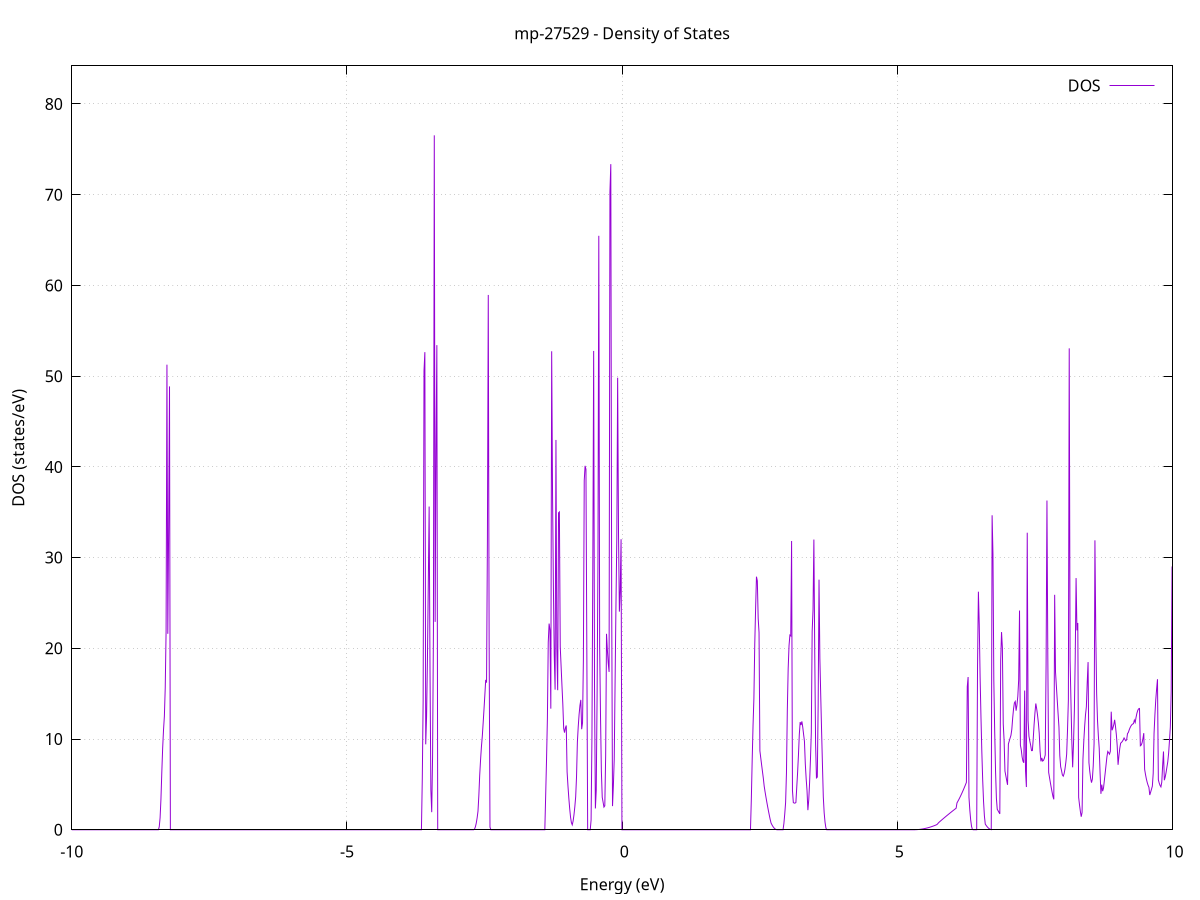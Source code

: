 set title 'mp-27529 - Density of States'
set xlabel 'Energy (eV)'
set ylabel 'DOS (states/eV)'
set grid
set xrange [-10:10]
set yrange [0:84.200]
set xzeroaxis lt -1
set terminal png size 800,600
set output 'mp-27529_dos_gnuplot.png'
plot '-' using 1:2 with lines title 'DOS'
-14.280900 0.000000
-14.265400 0.000000
-14.249800 0.000000
-14.234200 0.000000
-14.218600 0.000000
-14.203100 0.000000
-14.187500 0.000000
-14.171900 0.000000
-14.156400 0.000000
-14.140800 0.000000
-14.125200 0.000000
-14.109700 0.000000
-14.094100 0.000000
-14.078500 0.000000
-14.063000 0.000000
-14.047400 0.000000
-14.031800 0.000000
-14.016200 0.000000
-14.000700 0.000000
-13.985100 0.000000
-13.969500 0.000000
-13.954000 0.000000
-13.938400 0.000000
-13.922800 0.000000
-13.907300 0.000000
-13.891700 0.000000
-13.876100 0.000000
-13.860600 0.000000
-13.845000 0.000000
-13.829400 0.000000
-13.813800 0.000000
-13.798300 0.000000
-13.782700 0.000000
-13.767100 0.000000
-13.751600 0.000000
-13.736000 0.000000
-13.720400 0.000000
-13.704900 0.000000
-13.689300 0.000000
-13.673700 0.000000
-13.658100 0.000000
-13.642600 0.000000
-13.627000 0.000000
-13.611400 0.000000
-13.595900 0.000000
-13.580300 0.000000
-13.564700 0.000000
-13.549200 0.000000
-13.533600 0.000000
-13.518000 0.000000
-13.502500 0.000000
-13.486900 0.000000
-13.471300 0.000000
-13.455700 0.000000
-13.440200 0.000000
-13.424600 0.000000
-13.409000 0.000000
-13.393500 0.000000
-13.377900 0.000000
-13.362300 0.000000
-13.346800 0.000000
-13.331200 0.000000
-13.315600 0.000000
-13.300000 0.000000
-13.284500 0.000000
-13.268900 0.000000
-13.253300 0.000000
-13.237800 0.000000
-13.222200 0.000000
-13.206600 0.000000
-13.191100 0.000000
-13.175500 0.000000
-13.159900 0.000000
-13.144400 0.000000
-13.128800 0.000000
-13.113200 0.000000
-13.097600 0.000000
-13.082100 0.000000
-13.066500 0.000000
-13.050900 0.000000
-13.035400 0.000000
-13.019800 0.000000
-13.004200 0.000000
-12.988700 0.000000
-12.973100 0.000000
-12.957500 0.000000
-12.942000 0.000000
-12.926400 0.000000
-12.910800 0.000000
-12.895200 0.000000
-12.879700 0.000000
-12.864100 0.018400
-12.848500 2.644900
-12.833000 11.959600
-12.817400 21.234600
-12.801800 27.218000
-12.786300 38.820900
-12.770700 36.189600
-12.755100 105.733400
-12.739500 0.000000
-12.724000 0.000000
-12.708400 0.000000
-12.692800 0.000000
-12.677300 0.000000
-12.661700 0.000000
-12.646100 0.000000
-12.630600 0.000000
-12.615000 0.000000
-12.599400 0.000000
-12.583900 0.000000
-12.568300 0.000000
-12.552700 0.000000
-12.537100 0.000000
-12.521600 0.000000
-12.506000 0.000000
-12.490400 0.000000
-12.474900 0.000000
-12.459300 0.000000
-12.443700 0.000000
-12.428200 0.000000
-12.412600 0.000000
-12.397000 0.000000
-12.381400 0.000000
-12.365900 0.000000
-12.350300 0.000000
-12.334700 0.000000
-12.319200 0.000000
-12.303600 0.000000
-12.288000 0.000000
-12.272500 0.000000
-12.256900 0.000000
-12.241300 0.000000
-12.225800 0.000000
-12.210200 0.000000
-12.194600 0.000000
-12.179000 0.000000
-12.163500 0.000000
-12.147900 0.000000
-12.132300 0.000000
-12.116800 0.000000
-12.101200 0.000000
-12.085600 0.000000
-12.070100 0.000000
-12.054500 0.000000
-12.038900 0.000000
-12.023400 0.000000
-12.007800 0.000000
-11.992200 0.000000
-11.976600 0.000000
-11.961100 0.000000
-11.945500 0.000000
-11.929900 0.000000
-11.914400 0.000000
-11.898800 0.000000
-11.883200 0.000000
-11.867700 0.000000
-11.852100 0.000000
-11.836500 0.000000
-11.820900 0.000000
-11.805400 0.000000
-11.789800 0.000000
-11.774200 0.000000
-11.758700 0.000000
-11.743100 0.000000
-11.727500 0.000000
-11.712000 0.000000
-11.696400 0.000000
-11.680800 0.000000
-11.665300 0.000000
-11.649700 0.000000
-11.634100 0.000000
-11.618500 0.000000
-11.603000 0.000000
-11.587400 0.000000
-11.571800 0.000000
-11.556300 0.000000
-11.540700 0.000000
-11.525100 0.000000
-11.509600 0.000000
-11.494000 46.775500
-11.478400 26.207300
-11.462900 82.320000
-11.447300 46.715400
-11.431700 49.316100
-11.416100 135.477400
-11.400600 80.524500
-11.385000 0.000000
-11.369400 0.000000
-11.353900 0.000000
-11.338300 0.000000
-11.322700 0.000000
-11.307200 0.000000
-11.291600 0.000000
-11.276000 0.000000
-11.260400 0.000000
-11.244900 0.000000
-11.229300 0.000000
-11.213700 0.000000
-11.198200 0.000000
-11.182600 0.000000
-11.167000 0.000000
-11.151500 0.000000
-11.135900 0.000000
-11.120300 0.000000
-11.104800 0.000000
-11.089200 0.000000
-11.073600 0.000000
-11.058000 0.000000
-11.042500 0.000000
-11.026900 0.000000
-11.011300 0.000000
-10.995800 0.000000
-10.980200 0.000000
-10.964600 0.000000
-10.949100 0.000000
-10.933500 0.000000
-10.917900 0.000000
-10.902300 0.000000
-10.886800 0.000000
-10.871200 0.000000
-10.855600 0.000000
-10.840100 0.000000
-10.824500 0.000000
-10.808900 0.000000
-10.793400 0.000000
-10.777800 0.000000
-10.762200 0.000000
-10.746700 0.000000
-10.731100 0.000000
-10.715500 0.000000
-10.699900 0.000000
-10.684400 0.000000
-10.668800 0.000000
-10.653200 0.000000
-10.637700 0.000000
-10.622100 0.000000
-10.606500 0.000000
-10.591000 0.000000
-10.575400 0.000000
-10.559800 0.000000
-10.544300 0.000000
-10.528700 0.000000
-10.513100 0.000000
-10.497500 0.000000
-10.482000 0.000000
-10.466400 0.000000
-10.450800 0.000000
-10.435300 0.000000
-10.419700 0.000000
-10.404100 0.000000
-10.388600 0.000000
-10.373000 0.000000
-10.357400 0.000000
-10.341800 0.000000
-10.326300 0.000000
-10.310700 0.000000
-10.295100 0.000000
-10.279600 0.000000
-10.264000 0.000000
-10.248400 0.000000
-10.232900 0.000000
-10.217300 0.000000
-10.201700 0.000000
-10.186200 0.000000
-10.170600 0.000000
-10.155000 0.000000
-10.139400 0.000000
-10.123900 0.000000
-10.108300 0.000000
-10.092700 0.000000
-10.077200 0.000000
-10.061600 0.000000
-10.046000 0.000000
-10.030500 0.000000
-10.014900 0.000000
-9.999300 0.000000
-9.983700 0.000000
-9.968200 0.000000
-9.952600 0.000000
-9.937000 0.000000
-9.921500 0.000000
-9.905900 0.000000
-9.890300 0.000000
-9.874800 0.000000
-9.859200 0.000000
-9.843600 0.000000
-9.828100 0.000000
-9.812500 0.000000
-9.796900 0.000000
-9.781300 0.000000
-9.765800 0.000000
-9.750200 0.000000
-9.734600 0.000000
-9.719100 0.000000
-9.703500 0.000000
-9.687900 0.000000
-9.672400 0.000000
-9.656800 0.000000
-9.641200 0.000000
-9.625700 0.000000
-9.610100 0.000000
-9.594500 0.000000
-9.578900 0.000000
-9.563400 0.000000
-9.547800 0.000000
-9.532200 0.000000
-9.516700 0.000000
-9.501100 0.000000
-9.485500 0.000000
-9.470000 0.000000
-9.454400 0.000000
-9.438800 0.000000
-9.423200 0.000000
-9.407700 0.000000
-9.392100 0.000000
-9.376500 0.000000
-9.361000 0.000000
-9.345400 0.000000
-9.329800 0.000000
-9.314300 0.000000
-9.298700 0.000000
-9.283100 0.000000
-9.267600 0.000000
-9.252000 0.000000
-9.236400 0.000000
-9.220800 0.000000
-9.205300 0.000000
-9.189700 0.000000
-9.174100 0.000000
-9.158600 0.000000
-9.143000 0.000000
-9.127400 0.000000
-9.111900 0.000000
-9.096300 0.000000
-9.080700 0.000000
-9.065100 0.000000
-9.049600 0.000000
-9.034000 0.000000
-9.018400 0.000000
-9.002900 0.000000
-8.987300 0.000000
-8.971700 0.000000
-8.956200 0.000000
-8.940600 0.000000
-8.925000 0.000000
-8.909500 0.000000
-8.893900 0.000000
-8.878300 0.000000
-8.862700 0.000000
-8.847200 0.000000
-8.831600 0.000000
-8.816000 0.000000
-8.800500 0.000000
-8.784900 0.000000
-8.769300 0.000000
-8.753800 0.000000
-8.738200 0.000000
-8.722600 0.000000
-8.707100 0.000000
-8.691500 0.000000
-8.675900 0.000000
-8.660300 0.000000
-8.644800 0.000000
-8.629200 0.000000
-8.613600 0.000000
-8.598100 0.000000
-8.582500 0.000000
-8.566900 0.000000
-8.551400 0.000000
-8.535800 0.000000
-8.520200 0.000000
-8.504600 0.000000
-8.489100 0.000000
-8.473500 0.000000
-8.457900 0.000000
-8.442400 0.000000
-8.426800 0.000000
-8.411200 0.321100
-8.395700 1.314400
-8.380100 3.374100
-8.364500 6.330600
-8.349000 9.001800
-8.333400 10.990900
-8.317800 12.507800
-8.302200 15.639400
-8.286700 21.841200
-8.271100 51.266400
-8.255500 21.598300
-8.240000 33.377400
-8.224400 48.868200
-8.208800 0.000000
-8.193300 0.000000
-8.177700 0.000000
-8.162100 0.000000
-8.146500 0.000000
-8.131000 0.000000
-8.115400 0.000000
-8.099800 0.000000
-8.084300 0.000000
-8.068700 0.000000
-8.053100 0.000000
-8.037600 0.000000
-8.022000 0.000000
-8.006400 0.000000
-7.990900 0.000000
-7.975300 0.000000
-7.959700 0.000000
-7.944100 0.000000
-7.928600 0.000000
-7.913000 0.000000
-7.897400 0.000000
-7.881900 0.000000
-7.866300 0.000000
-7.850700 0.000000
-7.835200 0.000000
-7.819600 0.000000
-7.804000 0.000000
-7.788500 0.000000
-7.772900 0.000000
-7.757300 0.000000
-7.741700 0.000000
-7.726200 0.000000
-7.710600 0.000000
-7.695000 0.000000
-7.679500 0.000000
-7.663900 0.000000
-7.648300 0.000000
-7.632800 0.000000
-7.617200 0.000000
-7.601600 0.000000
-7.586000 0.000000
-7.570500 0.000000
-7.554900 0.000000
-7.539300 0.000000
-7.523800 0.000000
-7.508200 0.000000
-7.492600 0.000000
-7.477100 0.000000
-7.461500 0.000000
-7.445900 0.000000
-7.430400 0.000000
-7.414800 0.000000
-7.399200 0.000000
-7.383600 0.000000
-7.368100 0.000000
-7.352500 0.000000
-7.336900 0.000000
-7.321400 0.000000
-7.305800 0.000000
-7.290200 0.000000
-7.274700 0.000000
-7.259100 0.000000
-7.243500 0.000000
-7.228000 0.000000
-7.212400 0.000000
-7.196800 0.000000
-7.181200 0.000000
-7.165700 0.000000
-7.150100 0.000000
-7.134500 0.000000
-7.119000 0.000000
-7.103400 0.000000
-7.087800 0.000000
-7.072300 0.000000
-7.056700 0.000000
-7.041100 0.000000
-7.025500 0.000000
-7.010000 0.000000
-6.994400 0.000000
-6.978800 0.000000
-6.963300 0.000000
-6.947700 0.000000
-6.932100 0.000000
-6.916600 0.000000
-6.901000 0.000000
-6.885400 0.000000
-6.869900 0.000000
-6.854300 0.000000
-6.838700 0.000000
-6.823100 0.000000
-6.807600 0.000000
-6.792000 0.000000
-6.776400 0.000000
-6.760900 0.000000
-6.745300 0.000000
-6.729700 0.000000
-6.714200 0.000000
-6.698600 0.000000
-6.683000 0.000000
-6.667400 0.000000
-6.651900 0.000000
-6.636300 0.000000
-6.620700 0.000000
-6.605200 0.000000
-6.589600 0.000000
-6.574000 0.000000
-6.558500 0.000000
-6.542900 0.000000
-6.527300 0.000000
-6.511800 0.000000
-6.496200 0.000000
-6.480600 0.000000
-6.465000 0.000000
-6.449500 0.000000
-6.433900 0.000000
-6.418300 0.000000
-6.402800 0.000000
-6.387200 0.000000
-6.371600 0.000000
-6.356100 0.000000
-6.340500 0.000000
-6.324900 0.000000
-6.309400 0.000000
-6.293800 0.000000
-6.278200 0.000000
-6.262600 0.000000
-6.247100 0.000000
-6.231500 0.000000
-6.215900 0.000000
-6.200400 0.000000
-6.184800 0.000000
-6.169200 0.000000
-6.153700 0.000000
-6.138100 0.000000
-6.122500 0.000000
-6.106900 0.000000
-6.091400 0.000000
-6.075800 0.000000
-6.060200 0.000000
-6.044700 0.000000
-6.029100 0.000000
-6.013500 0.000000
-5.998000 0.000000
-5.982400 0.000000
-5.966800 0.000000
-5.951300 0.000000
-5.935700 0.000000
-5.920100 0.000000
-5.904500 0.000000
-5.889000 0.000000
-5.873400 0.000000
-5.857800 0.000000
-5.842300 0.000000
-5.826700 0.000000
-5.811100 0.000000
-5.795600 0.000000
-5.780000 0.000000
-5.764400 0.000000
-5.748800 0.000000
-5.733300 0.000000
-5.717700 0.000000
-5.702100 0.000000
-5.686600 0.000000
-5.671000 0.000000
-5.655400 0.000000
-5.639900 0.000000
-5.624300 0.000000
-5.608700 0.000000
-5.593200 0.000000
-5.577600 0.000000
-5.562000 0.000000
-5.546400 0.000000
-5.530900 0.000000
-5.515300 0.000000
-5.499700 0.000000
-5.484200 0.000000
-5.468600 0.000000
-5.453000 0.000000
-5.437500 0.000000
-5.421900 0.000000
-5.406300 0.000000
-5.390800 0.000000
-5.375200 0.000000
-5.359600 0.000000
-5.344000 0.000000
-5.328500 0.000000
-5.312900 0.000000
-5.297300 0.000000
-5.281800 0.000000
-5.266200 0.000000
-5.250600 0.000000
-5.235100 0.000000
-5.219500 0.000000
-5.203900 0.000000
-5.188300 0.000000
-5.172800 0.000000
-5.157200 0.000000
-5.141600 0.000000
-5.126100 0.000000
-5.110500 0.000000
-5.094900 0.000000
-5.079400 0.000000
-5.063800 0.000000
-5.048200 0.000000
-5.032700 0.000000
-5.017100 0.000000
-5.001500 0.000000
-4.985900 0.000000
-4.970400 0.000000
-4.954800 0.000000
-4.939200 0.000000
-4.923700 0.000000
-4.908100 0.000000
-4.892500 0.000000
-4.877000 0.000000
-4.861400 0.000000
-4.845800 0.000000
-4.830200 0.000000
-4.814700 0.000000
-4.799100 0.000000
-4.783500 0.000000
-4.768000 0.000000
-4.752400 0.000000
-4.736800 0.000000
-4.721300 0.000000
-4.705700 0.000000
-4.690100 0.000000
-4.674600 0.000000
-4.659000 0.000000
-4.643400 0.000000
-4.627800 0.000000
-4.612300 0.000000
-4.596700 0.000000
-4.581100 0.000000
-4.565600 0.000000
-4.550000 0.000000
-4.534400 0.000000
-4.518900 0.000000
-4.503300 0.000000
-4.487700 0.000000
-4.472200 0.000000
-4.456600 0.000000
-4.441000 0.000000
-4.425400 0.000000
-4.409900 0.000000
-4.394300 0.000000
-4.378700 0.000000
-4.363200 0.000000
-4.347600 0.000000
-4.332000 0.000000
-4.316500 0.000000
-4.300900 0.000000
-4.285300 0.000000
-4.269700 0.000000
-4.254200 0.000000
-4.238600 0.000000
-4.223000 0.000000
-4.207500 0.000000
-4.191900 0.000000
-4.176300 0.000000
-4.160800 0.000000
-4.145200 0.000000
-4.129600 0.000000
-4.114100 0.000000
-4.098500 0.000000
-4.082900 0.000000
-4.067300 0.000000
-4.051800 0.000000
-4.036200 0.000000
-4.020600 0.000000
-4.005100 0.000000
-3.989500 0.000000
-3.973900 0.000000
-3.958400 0.000000
-3.942800 0.000000
-3.927200 0.000000
-3.911700 0.000000
-3.896100 0.000000
-3.880500 0.000000
-3.864900 0.000000
-3.849400 0.000000
-3.833800 0.000000
-3.818200 0.000000
-3.802700 0.000000
-3.787100 0.000000
-3.771500 0.000000
-3.756000 0.000000
-3.740400 0.000000
-3.724800 0.000000
-3.709200 0.000000
-3.693700 0.000000
-3.678100 0.000000
-3.662500 0.000000
-3.647000 0.000000
-3.631400 5.591600
-3.615800 14.255300
-3.600300 50.583600
-3.584700 52.649000
-3.569100 9.415200
-3.553600 12.458500
-3.538000 18.767600
-3.522400 27.003700
-3.506800 35.630100
-3.491300 17.785100
-3.475700 4.408700
-3.460100 1.942200
-3.444600 8.046800
-3.429000 21.836800
-3.413400 76.545500
-3.397900 22.916800
-3.382300 41.785500
-3.366700 53.416300
-3.351100 0.000000
-3.335600 0.000000
-3.320000 0.000000
-3.304400 0.000000
-3.288900 0.000000
-3.273300 0.000000
-3.257700 0.000000
-3.242200 0.000000
-3.226600 0.000000
-3.211000 0.000000
-3.195500 0.000000
-3.179900 0.000000
-3.164300 0.000000
-3.148700 0.000000
-3.133200 0.000000
-3.117600 0.000000
-3.102000 0.000000
-3.086500 0.000000
-3.070900 0.000000
-3.055300 0.000000
-3.039800 0.000000
-3.024200 0.000000
-3.008600 0.000000
-2.993100 0.000000
-2.977500 0.000000
-2.961900 0.000000
-2.946300 0.000000
-2.930800 0.000000
-2.915200 0.000000
-2.899600 0.000000
-2.884100 0.000000
-2.868500 0.000000
-2.852900 0.000000
-2.837400 0.000000
-2.821800 0.000000
-2.806200 0.000000
-2.790600 0.000000
-2.775100 0.000000
-2.759500 0.000000
-2.743900 0.000000
-2.728400 0.000000
-2.712800 0.000000
-2.697200 0.000000
-2.681700 0.084300
-2.666100 0.330600
-2.650500 0.738800
-2.635000 1.308900
-2.619400 2.041000
-2.603800 3.766100
-2.588200 6.014600
-2.572700 7.697600
-2.557100 9.135000
-2.541500 10.268700
-2.526000 11.722000
-2.510400 13.247900
-2.494800 14.846400
-2.479300 16.517600
-2.463700 16.220700
-2.448100 31.856300
-2.432500 58.954800
-2.417000 21.038100
-2.401400 0.296400
-2.385800 0.000000
-2.370300 0.000000
-2.354700 0.000000
-2.339100 0.000000
-2.323600 0.000000
-2.308000 0.000000
-2.292400 0.000000
-2.276900 0.000000
-2.261300 0.000000
-2.245700 0.000000
-2.230100 0.000000
-2.214600 0.000000
-2.199000 0.000000
-2.183400 0.000000
-2.167900 0.000000
-2.152300 0.000000
-2.136700 0.000000
-2.121200 0.000000
-2.105600 0.000000
-2.090000 0.000000
-2.074500 0.000000
-2.058900 0.000000
-2.043300 0.000000
-2.027700 0.000000
-2.012200 0.000000
-1.996600 0.000000
-1.981000 0.000000
-1.965500 0.000000
-1.949900 0.000000
-1.934300 0.000000
-1.918800 0.000000
-1.903200 0.000000
-1.887600 0.000000
-1.872000 0.000000
-1.856500 0.000000
-1.840900 0.000000
-1.825300 0.000000
-1.809800 0.000000
-1.794200 0.000000
-1.778600 0.000000
-1.763100 0.000000
-1.747500 0.000000
-1.731900 0.000000
-1.716400 0.000000
-1.700800 0.000000
-1.685200 0.000000
-1.669600 0.000000
-1.654100 0.000000
-1.638500 0.000000
-1.622900 0.000000
-1.607400 0.000000
-1.591800 0.000000
-1.576200 0.000000
-1.560700 0.000000
-1.545100 0.000000
-1.529500 0.000000
-1.513900 0.000000
-1.498400 0.000000
-1.482800 0.000000
-1.467200 0.000000
-1.451700 0.000000
-1.436100 0.000000
-1.420500 0.000000
-1.405000 0.000000
-1.389400 3.804800
-1.373800 7.765100
-1.358300 12.234600
-1.342700 20.659100
-1.327100 22.727000
-1.311500 22.009300
-1.296000 13.346900
-1.280400 52.740900
-1.264800 37.051800
-1.249300 26.911900
-1.233700 19.258400
-1.218100 15.442200
-1.202600 42.973200
-1.187000 19.939600
-1.171400 15.383200
-1.155900 34.932400
-1.140300 35.032800
-1.124700 20.173300
-1.109100 18.007100
-1.093600 15.898900
-1.078000 13.848000
-1.062400 11.165700
-1.046900 10.710200
-1.031300 11.230900
-1.015700 11.493400
-1.000200 6.384700
-0.984600 4.844400
-0.969000 3.499200
-0.953400 2.348800
-0.937900 1.405300
-0.922300 0.790500
-0.906700 0.543700
-0.891200 0.950100
-0.875600 1.631900
-0.860000 2.520900
-0.844500 3.616900
-0.828900 5.836000
-0.813300 9.672400
-0.797800 11.375400
-0.782200 12.719200
-0.766600 13.700400
-0.751000 14.319000
-0.735500 11.083800
-0.719900 11.778300
-0.704300 18.643700
-0.688800 38.498800
-0.673200 40.111900
-0.657600 39.731600
-0.642100 20.353300
-0.626500 0.000000
-0.610900 0.000000
-0.595400 0.000000
-0.579800 0.000000
-0.564200 1.074100
-0.548600 10.354900
-0.533100 28.855200
-0.517500 52.778100
-0.501900 15.721900
-0.486400 2.350600
-0.470800 4.322800
-0.455200 14.662700
-0.439700 29.282600
-0.424100 65.467500
-0.408500 20.218500
-0.392900 12.420600
-0.377400 6.437000
-0.361800 3.581200
-0.346200 3.042300
-0.330700 2.501800
-0.315100 2.639800
-0.299500 8.195000
-0.284000 21.599800
-0.268400 19.801500
-0.252800 18.367900
-0.237300 17.401200
-0.221700 70.328600
-0.206100 73.368000
-0.190500 25.997700
-0.175000 2.605700
-0.159400 4.860500
-0.143800 7.776400
-0.128300 16.184600
-0.112700 24.603200
-0.097100 32.093500
-0.081600 49.826000
-0.066000 32.659900
-0.050400 24.045400
-0.034800 26.354300
-0.019300 32.025600
-0.003700 0.000000
0.011900 0.000000
0.027400 0.000000
0.043000 0.000000
0.058600 0.000000
0.074100 0.000000
0.089700 0.000000
0.105300 0.000000
0.120800 0.000000
0.136400 0.000000
0.152000 0.000000
0.167600 0.000000
0.183100 0.000000
0.198700 0.000000
0.214300 0.000000
0.229800 0.000000
0.245400 0.000000
0.261000 0.000000
0.276500 0.000000
0.292100 0.000000
0.307700 0.000000
0.323200 0.000000
0.338800 0.000000
0.354400 0.000000
0.370000 0.000000
0.385500 0.000000
0.401100 0.000000
0.416700 0.000000
0.432200 0.000000
0.447800 0.000000
0.463400 0.000000
0.478900 0.000000
0.494500 0.000000
0.510100 0.000000
0.525700 0.000000
0.541200 0.000000
0.556800 0.000000
0.572400 0.000000
0.587900 0.000000
0.603500 0.000000
0.619100 0.000000
0.634600 0.000000
0.650200 0.000000
0.665800 0.000000
0.681300 0.000000
0.696900 0.000000
0.712500 0.000000
0.728100 0.000000
0.743600 0.000000
0.759200 0.000000
0.774800 0.000000
0.790300 0.000000
0.805900 0.000000
0.821500 0.000000
0.837000 0.000000
0.852600 0.000000
0.868200 0.000000
0.883800 0.000000
0.899300 0.000000
0.914900 0.000000
0.930500 0.000000
0.946000 0.000000
0.961600 0.000000
0.977200 0.000000
0.992700 0.000000
1.008300 0.000000
1.023900 0.000000
1.039400 0.000000
1.055000 0.000000
1.070600 0.000000
1.086200 0.000000
1.101700 0.000000
1.117300 0.000000
1.132900 0.000000
1.148400 0.000000
1.164000 0.000000
1.179600 0.000000
1.195100 0.000000
1.210700 0.000000
1.226300 0.000000
1.241800 0.000000
1.257400 0.000000
1.273000 0.000000
1.288600 0.000000
1.304100 0.000000
1.319700 0.000000
1.335300 0.000000
1.350800 0.000000
1.366400 0.000000
1.382000 0.000000
1.397500 0.000000
1.413100 0.000000
1.428700 0.000000
1.444300 0.000000
1.459800 0.000000
1.475400 0.000000
1.491000 0.000000
1.506500 0.000000
1.522100 0.000000
1.537700 0.000000
1.553200 0.000000
1.568800 0.000000
1.584400 0.000000
1.599900 0.000000
1.615500 0.000000
1.631100 0.000000
1.646700 0.000000
1.662200 0.000000
1.677800 0.000000
1.693400 0.000000
1.708900 0.000000
1.724500 0.000000
1.740100 0.000000
1.755600 0.000000
1.771200 0.000000
1.786800 0.000000
1.802400 0.000000
1.817900 0.000000
1.833500 0.000000
1.849100 0.000000
1.864600 0.000000
1.880200 0.000000
1.895800 0.000000
1.911300 0.000000
1.926900 0.000000
1.942500 0.000000
1.958000 0.000000
1.973600 0.000000
1.989200 0.000000
2.004800 0.000000
2.020300 0.000000
2.035900 0.000000
2.051500 0.000000
2.067000 0.000000
2.082600 0.000000
2.098200 0.000000
2.113700 0.000000
2.129300 0.000000
2.144900 0.000000
2.160400 0.000000
2.176000 0.000000
2.191600 0.000000
2.207200 0.000000
2.222700 0.000000
2.238300 0.000000
2.253900 0.000000
2.269400 0.000000
2.285000 0.000000
2.300600 0.000000
2.316100 0.000000
2.331700 0.000000
2.347300 3.345600
2.362900 7.681000
2.378400 11.503500
2.394000 14.478000
2.409600 20.462000
2.425100 24.393700
2.440700 27.896900
2.456300 27.434500
2.471800 23.306800
2.487400 21.741600
2.503000 8.698100
2.518500 7.926400
2.534100 7.166700
2.549700 6.419000
2.565300 5.683300
2.580800 4.815700
2.596400 4.201500
2.612000 3.635000
2.627500 3.091200
2.643100 2.570000
2.658700 2.071300
2.674200 1.595000
2.689800 1.141300
2.705400 0.750500
2.721000 0.558300
2.736500 0.394400
2.752100 0.258900
2.767700 0.151800
2.783200 0.073200
2.798800 0.022900
2.814400 0.001000
2.829900 0.000000
2.845500 0.000000
2.861100 0.000000
2.876600 0.000000
2.892200 0.000000
2.907800 0.000000
2.923400 0.000000
2.938900 0.687400
2.954500 1.744700
2.970100 3.002000
2.985600 6.255000
3.001200 13.154200
3.016800 17.774900
3.032300 20.280700
3.047900 21.457700
3.063500 21.372300
3.079000 31.831900
3.094600 4.332600
3.110200 3.001000
3.125800 2.942900
3.141300 2.943600
3.156900 3.003000
3.172500 4.664500
3.188000 6.300100
3.203600 8.249200
3.219200 10.511900
3.234700 11.873000
3.250300 11.550700
3.265900 11.944800
3.281500 11.318600
3.297000 10.516600
3.312600 9.744700
3.328200 7.248700
3.343700 5.619700
3.359300 4.324800
3.374900 2.161100
3.390400 3.284900
3.406000 5.186500
3.421600 7.736300
3.437100 10.715500
3.452700 21.872800
3.468300 24.215100
3.483900 31.990000
3.499400 19.574700
3.515000 9.458400
3.530600 5.717700
3.546100 5.807700
3.561700 13.817800
3.577300 27.566300
3.592800 18.880300
3.608400 14.792300
3.624000 10.885800
3.639500 7.160800
3.655100 3.617400
3.670700 1.881700
3.686300 0.846000
3.701800 0.218900
3.717400 0.000300
3.733000 0.000000
3.748500 0.000000
3.764100 0.000000
3.779700 0.000000
3.795200 0.000000
3.810800 0.000000
3.826400 0.000000
3.842000 0.000000
3.857500 0.000000
3.873100 0.000000
3.888700 0.000000
3.904200 0.000000
3.919800 0.000000
3.935400 0.000000
3.950900 0.000000
3.966500 0.000000
3.982100 0.000000
3.997600 0.000000
4.013200 0.000000
4.028800 0.000000
4.044400 0.000000
4.059900 0.000000
4.075500 0.000000
4.091100 0.000000
4.106600 0.000000
4.122200 0.000000
4.137800 0.000000
4.153300 0.000000
4.168900 0.000000
4.184500 0.000000
4.200100 0.000000
4.215600 0.000000
4.231200 0.000000
4.246800 0.000000
4.262300 0.000000
4.277900 0.000000
4.293500 0.000000
4.309000 0.000000
4.324600 0.000000
4.340200 0.000000
4.355700 0.000000
4.371300 0.000000
4.386900 0.000000
4.402500 0.000000
4.418000 0.000000
4.433600 0.000000
4.449200 0.000000
4.464700 0.000000
4.480300 0.000000
4.495900 0.000000
4.511400 0.000000
4.527000 0.000000
4.542600 0.000000
4.558100 0.000000
4.573700 0.000000
4.589300 0.000000
4.604900 0.000000
4.620400 0.000000
4.636000 0.000000
4.651600 0.000000
4.667100 0.000000
4.682700 0.000000
4.698300 0.000000
4.713800 0.000000
4.729400 0.000000
4.745000 0.000000
4.760600 0.000000
4.776100 0.000000
4.791700 0.000000
4.807300 0.000000
4.822800 0.000000
4.838400 0.000000
4.854000 0.000000
4.869500 0.000000
4.885100 0.000000
4.900700 0.000000
4.916200 0.000000
4.931800 0.000000
4.947400 0.000000
4.963000 0.000000
4.978500 0.000000
4.994100 0.000000
5.009700 0.000000
5.025200 0.000000
5.040800 0.000000
5.056400 0.000000
5.071900 0.000000
5.087500 0.000000
5.103100 0.000000
5.118700 0.000000
5.134200 0.000000
5.149800 0.000000
5.165400 0.000000
5.180900 0.000000
5.196500 0.000000
5.212100 0.000000
5.227600 0.000000
5.243200 0.000000
5.258800 0.000000
5.274300 0.000000
5.289900 0.000000
5.305500 0.001100
5.321100 0.003700
5.336600 0.007700
5.352200 0.013300
5.367800 0.020300
5.383300 0.028700
5.398900 0.038700
5.414500 0.050100
5.430000 0.063100
5.445600 0.077500
5.461200 0.093300
5.476700 0.110700
5.492300 0.129500
5.507900 0.149900
5.523500 0.171700
5.539000 0.194900
5.554600 0.219700
5.570200 0.245900
5.585700 0.273700
5.601300 0.302900
5.616900 0.333500
5.632400 0.365700
5.648000 0.399300
5.663600 0.434400
5.679200 0.471000
5.694700 0.509100
5.710300 0.548700
5.725900 0.607100
5.741400 0.720500
5.757000 0.821300
5.772600 0.903600
5.788100 0.985500
5.803700 1.066800
5.819300 1.147700
5.834800 1.228100
5.850400 1.308000
5.866000 1.387400
5.881600 1.466400
5.897100 1.544800
5.912700 1.622800
5.928300 1.700400
5.943800 1.777400
5.959400 1.853900
5.975000 1.930000
5.990500 2.005600
6.006100 2.080700
6.021700 2.155400
6.037300 2.229500
6.052800 2.303200
6.068400 2.376400
6.084000 2.958700
6.099500 3.129700
6.115100 3.307600
6.130700 3.492600
6.146200 3.684500
6.161800 3.883500
6.177400 4.089400
6.192900 4.302400
6.208500 4.522300
6.224100 4.749300
6.239700 4.983200
6.255200 5.224200
6.270800 15.767100
6.286400 16.838300
6.301900 3.588200
6.317500 2.152300
6.333100 1.081300
6.348600 0.375400
6.364200 0.034400
6.379800 0.000000
6.395300 0.000000
6.410900 0.000000
6.426500 0.000000
6.442100 0.000000
6.457600 18.072900
6.473200 26.242200
6.488800 22.622500
6.504300 16.791200
6.519900 12.437500
6.535500 8.599500
6.551000 5.502100
6.566600 3.145300
6.582200 1.529000
6.597800 0.634300
6.613300 0.488200
6.628900 0.361100
6.644500 0.253200
6.660000 0.164400
6.675600 0.094700
6.691200 0.044100
6.706700 0.012600
6.722300 34.665400
6.737900 30.367000
6.753400 16.460300
6.769000 10.908200
6.784600 6.512600
6.800200 3.473900
6.815700 2.258600
6.831300 2.089700
6.846900 1.921100
6.862400 1.752800
6.878000 18.625500
6.893600 21.787000
6.909100 20.042700
6.924700 11.668900
6.940300 9.834800
6.955800 6.468900
6.971400 5.957400
6.987000 5.448300
7.002600 4.952100
7.018100 9.444300
7.033700 9.792300
7.049300 10.108700
7.064800 10.411500
7.080400 11.075300
7.096000 12.312000
7.111500 13.306600
7.127100 13.984900
7.142700 14.144200
7.158300 13.130600
7.173800 13.746800
7.189400 14.723700
7.205000 16.506100
7.220500 24.163400
7.236100 9.323200
7.251700 8.842900
7.267200 8.037000
7.282800 7.568700
7.298400 7.385300
7.313900 15.345400
7.329500 6.493900
7.345100 4.712500
7.360700 32.744400
7.376200 12.066900
7.391800 10.320700
7.407400 9.775800
7.422900 9.320900
7.438500 8.725300
7.454100 8.728000
7.469600 10.028700
7.485200 11.589300
7.500800 12.888500
7.516400 13.919000
7.531900 13.353800
7.547500 12.644600
7.563100 11.782900
7.578600 10.618100
7.594200 8.629900
7.609800 7.541800
7.625300 7.918700
7.640900 7.573200
7.656500 7.658100
7.672000 7.882100
7.687600 8.245200
7.703200 18.216900
7.718800 36.291400
7.734300 19.322800
7.749900 6.330100
7.765500 5.746100
7.781000 5.188400
7.796600 4.657200
7.812200 4.152300
7.827700 3.673700
7.843300 3.354800
7.858900 25.900600
7.874400 17.393200
7.890000 15.838500
7.905600 14.300800
7.921200 12.784700
7.936700 11.339100
7.952300 8.168300
7.967900 6.948800
7.983400 6.532100
7.999000 6.046600
8.014600 5.909700
8.030100 6.174300
8.045700 6.679900
8.061300 7.396200
8.076900 8.324600
8.092400 10.984900
8.108000 14.323200
8.123600 53.064600
8.139100 18.749100
8.154700 14.205800
8.170300 9.853800
8.185800 6.882900
8.201400 9.520600
8.217000 13.112300
8.232500 18.904400
8.248100 27.741600
8.263700 21.980500
8.279300 22.792400
8.294800 3.570500
8.310400 2.744600
8.326000 2.027100
8.341500 1.437200
8.357100 1.912900
8.372700 7.746300
8.388200 9.756800
8.403800 11.401300
8.419400 12.679800
8.435000 13.549700
8.450500 16.211100
8.466100 18.482000
8.481700 7.408300
8.497200 6.417400
8.512800 5.667100
8.528400 5.198500
8.543900 5.586600
8.559500 7.016600
8.575100 9.488400
8.590600 31.904100
8.606200 21.551200
8.621800 15.026100
8.637400 12.066300
8.652900 10.352400
8.668500 8.971200
8.684100 6.272900
8.699600 3.960600
8.715200 4.976500
8.730800 4.255000
8.746300 4.593400
8.761900 5.438400
8.777500 6.296300
8.793000 7.167100
8.808600 8.050900
8.824200 8.629400
8.839800 8.491800
8.855300 8.334000
8.870900 8.649700
8.886500 13.016500
8.902000 10.971800
8.917600 11.222700
8.933200 11.584800
8.948700 12.120800
8.964300 11.387800
8.979900 10.470300
8.995500 9.247200
9.011000 7.161200
9.026600 8.162900
9.042200 8.980600
9.057700 9.543300
9.073300 9.630500
9.088900 9.746000
9.104400 9.908700
9.120000 10.119400
9.135600 9.951800
9.151100 9.809700
9.166700 9.922400
9.182300 10.599200
9.197900 10.728000
9.213400 11.013800
9.229000 11.249700
9.244600 11.435500
9.260100 11.571300
9.275700 11.657000
9.291300 11.697100
9.306800 12.081900
9.322400 11.837000
9.338000 12.397300
9.353600 12.853000
9.369100 13.164100
9.384700 13.332200
9.400300 13.366800
9.415800 9.256400
9.431400 9.334700
9.447000 9.583100
9.462500 10.047400
9.478100 10.650600
9.493700 6.662600
9.509200 6.096400
9.524800 5.615500
9.540400 5.220200
9.556000 4.910300
9.571500 4.685800
9.587100 3.831100
9.602700 4.145600
9.618200 4.469600
9.633800 4.803400
9.649400 6.204400
9.664900 10.639100
9.680500 12.684300
9.696100 14.337800
9.711600 15.531900
9.727200 16.592500
9.742800 5.510900
9.758400 5.147000
9.773900 4.886100
9.789500 4.728100
9.805100 5.245800
9.820600 7.050400
9.836200 8.631300
9.851800 5.462500
9.867300 5.808600
9.882900 6.294500
9.898500 6.904000
9.914100 7.491000
9.929600 8.442000
9.945200 9.831400
9.960800 11.331000
9.976300 15.230900
9.991900 29.025200
10.007500 11.286500
10.023000 9.886600
10.038600 8.619700
10.054200 7.485700
10.069700 6.484800
10.085300 6.676000
10.100900 8.309600
10.116500 14.509000
10.132000 15.145100
10.147600 20.044000
10.163200 19.482200
10.178700 16.342800
10.194300 14.932900
10.209900 13.374700
10.225400 11.738000
10.241000 10.869500
10.256600 10.323500
10.272200 9.928500
10.287700 9.730500
10.303300 4.168000
10.318900 3.171100
10.334400 2.449800
10.350000 2.004100
10.365600 1.834100
10.381100 1.939700
10.396700 2.284300
10.412300 2.674800
10.427800 3.083200
10.443400 3.509400
10.459000 3.953500
10.474600 6.140000
10.490100 8.129300
10.505700 8.076200
10.521300 8.086600
10.536800 8.160500
10.552400 10.170400
10.568000 11.504200
10.583500 13.450900
10.599100 15.518000
10.614700 13.399200
10.630200 13.907000
10.645800 12.073000
10.661400 8.942600
10.677000 9.362800
10.692500 9.642900
10.708100 9.783000
10.723700 9.783100
10.739200 9.643100
10.754800 9.363200
10.770400 17.659200
10.785900 6.792200
10.801500 9.190700
10.817100 10.476700
10.832700 11.410900
10.848200 11.993200
10.863800 12.223600
10.879400 27.126600
10.894900 11.167600
10.910500 9.444100
10.926100 8.067300
10.941600 7.887600
10.957200 7.186900
10.972800 6.650200
10.988300 6.273300
11.003900 6.056300
11.019500 5.999200
11.035100 6.101800
11.050600 7.142600
11.066200 7.244500
11.081800 7.622100
11.097300 8.172400
11.112900 8.739400
11.128500 8.964100
11.144000 8.931900
11.159600 8.728200
11.175200 8.352800
11.190700 7.687900
11.206300 6.703400
11.221900 11.030900
11.237500 13.198200
11.253000 14.318900
11.268600 13.253200
11.284200 10.137100
11.299700 10.006500
11.315300 9.773300
11.330900 9.339800
11.346400 8.706300
11.362000 7.802400
11.377600 6.912000
11.393200 6.074800
11.408700 5.776100
11.424300 7.875700
11.439900 14.480800
11.455400 17.114700
11.471000 17.956600
11.486600 10.703600
11.502100 7.836100
11.517700 7.385200
11.533300 7.054700
11.548800 7.149600
11.564400 6.610900
11.580000 6.143000
11.595600 5.895000
11.611100 7.217200
11.626700 10.009200
11.642300 11.232300
11.657800 12.264000
11.673400 12.744000
11.689000 12.326300
11.704500 12.756800
11.720100 10.228600
11.735700 10.928700
11.751300 11.459200
11.766800 11.820100
11.782400 8.700700
11.798000 9.969200
11.813500 5.336500
11.829100 5.267300
11.844700 5.400500
11.860200 5.736000
11.875800 7.959200
11.891400 10.761700
11.906900 13.673900
11.922500 16.500700
11.938100 17.265700
11.953700 17.942400
11.969200 14.013900
11.984800 15.113500
12.000400 16.124500
12.015900 6.729500
12.031500 8.520100
12.047100 11.375500
12.062600 13.224400
12.078200 15.297100
12.093800 17.654200
12.109300 20.174400
12.124900 21.853200
12.140500 21.813300
12.156100 7.345700
12.171600 8.205500
12.187200 11.629900
12.202800 12.846100
12.218300 14.566400
12.233900 12.283900
12.249500 14.243200
12.265000 16.066400
12.280600 9.942200
12.296200 9.983900
12.311800 9.978000
12.327300 9.924800
12.342900 9.824100
12.358500 9.675900
12.374000 9.481900
12.389600 9.279300
12.405200 9.028000
12.420700 7.158100
12.436300 7.420000
12.451900 7.949900
12.467400 9.008500
12.483000 10.596400
12.498600 11.743800
12.514200 13.176200
12.529700 15.296400
12.545300 16.596800
12.560900 15.747000
12.576400 17.556000
12.592000 19.129700
12.607600 13.968500
12.623100 9.819300
12.638700 5.208600
12.654300 3.099500
12.669900 2.497000
12.685400 14.706900
12.701000 18.310700
12.716600 22.042000
12.732100 9.952400
12.747700 7.293000
12.763300 6.525300
12.778800 5.815100
12.794400 5.162400
12.810000 4.567300
12.825500 4.096200
12.841100 3.778900
12.856700 10.298000
12.872300 15.436300
12.887800 19.565100
12.903400 52.620000
12.919000 20.187400
12.934500 16.414700
12.950100 11.881100
12.965700 7.903300
12.981200 6.668000
12.996800 6.778900
13.012400 7.904800
13.027900 8.759200
13.043500 9.312300
13.059100 9.564000
13.074700 9.680300
13.090200 9.765200
13.105800 10.266200
13.121400 12.350700
13.136900 17.907900
13.152500 17.769600
13.168100 22.227100
13.183600 22.748500
13.199200 14.176000
13.214800 13.267500
13.230400 12.587900
13.245900 11.411700
13.261500 10.012900
13.277100 8.945400
13.292600 8.209000
13.308200 7.803700
13.323800 7.729700
13.339300 7.986800
13.354900 8.575100
13.370500 16.187100
13.386000 20.372900
13.401600 14.217400
13.417200 10.080400
13.432800 7.707500
13.448300 5.614700
13.463900 4.912800
13.479500 5.750900
13.495000 6.196900
13.510600 6.942900
13.526200 8.124400
13.541700 11.561600
13.557300 15.580600
13.572900 18.129600
13.588500 13.353400
13.604000 16.839500
13.619600 8.330100
13.635200 4.864700
13.650700 3.667200
13.666300 3.938200
13.681900 5.270700
13.697400 6.776700
13.713000 8.456100
13.728600 10.309000
13.744100 20.514700
13.759700 22.752200
13.775300 17.820300
13.790900 7.715700
13.806400 5.911400
13.822000 4.371600
13.837600 3.144200
13.853100 2.455600
13.868700 3.380800
13.884300 6.107800
13.899800 10.087100
13.915400 16.998200
13.931000 23.804400
13.946500 21.688200
13.962100 19.060400
13.977700 15.921000
13.993300 2.126900
14.008800 1.371600
14.024400 1.120600
14.040000 0.895400
14.055500 0.696000
14.071100 0.522300
14.086700 6.586600
14.102200 15.403000
14.117800 22.756800
14.133400 24.461800
14.149000 15.132000
14.164500 6.101600
14.180100 5.398200
14.195700 10.761100
14.211200 17.107200
14.226800 32.098600
14.242400 17.793000
14.257900 15.983700
14.273500 13.858500
14.289100 11.417400
14.304600 8.660400
14.320200 5.938200
14.335800 4.688700
14.351400 3.681800
14.366900 2.735800
14.382500 9.254600
14.398100 14.829800
14.413600 20.541600
14.429200 26.881300
14.444800 24.912200
14.460300 8.370000
14.475900 8.489900
14.491500 11.326200
14.507000 17.646000
14.522600 18.310500
14.538200 17.805500
14.553800 15.873800
14.569300 16.157900
14.584900 9.062900
14.600500 7.385700
14.616000 5.892400
14.631600 4.585600
14.647200 3.879400
14.662700 5.109200
14.678300 7.876100
14.693900 13.123200
14.709500 19.522700
14.725000 19.707900
14.740600 22.138000
14.756200 17.931100
14.771700 11.852700
14.787300 9.202500
14.802900 7.083900
14.818400 10.040000
14.834000 14.376800
14.849600 18.577700
14.865100 19.827200
14.880700 18.986700
14.896300 14.761100
14.911900 10.221800
14.927400 6.786700
14.943000 4.405200
14.958600 3.099400
14.974100 0.991400
14.989700 0.813100
15.005300 0.748100
15.020800 0.685900
15.036400 0.626500
15.052000 0.570000
15.067600 0.516400
15.083100 0.465600
15.098700 0.417700
15.114300 0.372700
15.129800 0.330500
15.145400 0.291200
15.161000 0.254700
15.176500 0.221100
15.192100 0.190400
15.207700 0.162500
15.223200 0.137400
15.238800 0.115300
15.254400 0.096000
15.270000 0.079500
15.285500 0.065700
15.301100 0.053300
15.316700 0.042200
15.332200 0.032400
15.347800 0.023900
15.363400 0.016700
15.378900 0.010800
15.394500 0.006200
15.410100 0.002800
15.425600 0.000800
15.441200 0.000000
15.456800 0.000000
15.472400 0.000000
15.487900 0.000000
15.503500 0.000000
15.519100 0.000000
15.534600 0.000000
15.550200 0.000000
15.565800 0.000000
15.581300 0.000000
15.596900 0.000000
15.612500 0.000000
15.628100 0.000000
15.643600 0.000000
15.659200 0.000000
15.674800 0.000000
15.690300 0.000000
15.705900 0.000000
15.721500 0.000000
15.737000 0.000000
15.752600 0.000000
15.768200 0.000000
15.783700 0.000000
15.799300 0.000000
15.814900 0.000000
15.830500 0.000000
15.846000 0.000000
15.861600 0.000000
15.877200 0.000000
15.892700 0.000000
15.908300 0.000000
15.923900 0.000000
15.939400 0.000000
15.955000 0.000000
15.970600 0.000000
15.986200 0.000000
16.001700 0.000000
16.017300 0.000000
16.032900 0.000000
16.048400 0.000000
16.064000 0.000000
16.079600 0.000000
16.095100 0.000000
16.110700 0.000000
16.126300 0.000000
16.141800 0.000000
16.157400 0.000000
16.173000 0.000000
16.188600 0.000000
16.204100 0.000000
16.219700 0.000000
16.235300 0.000000
16.250800 0.000000
16.266400 0.000000
16.282000 0.000000
16.297500 0.000000
16.313100 0.000000
16.328700 0.000000
16.344200 0.000000
16.359800 0.000000
16.375400 0.000000
16.391000 0.000000
16.406500 0.000000
16.422100 0.000000
16.437700 0.000000
16.453200 0.000000
16.468800 0.000000
16.484400 0.000000
16.499900 0.000000
16.515500 0.000000
16.531100 0.000000
16.546700 0.000000
16.562200 0.000000
16.577800 0.000000
16.593400 0.000000
16.608900 0.000000
16.624500 0.000000
16.640100 0.000000
16.655600 0.000000
16.671200 0.000000
16.686800 0.000000
16.702300 0.000000
16.717900 0.000000
16.733500 0.000000
16.749100 0.000000
16.764600 0.000000
16.780200 0.000000
16.795800 0.000000
16.811300 0.000000
16.826900 0.000000
16.842500 0.000000
16.858000 0.000000
e
